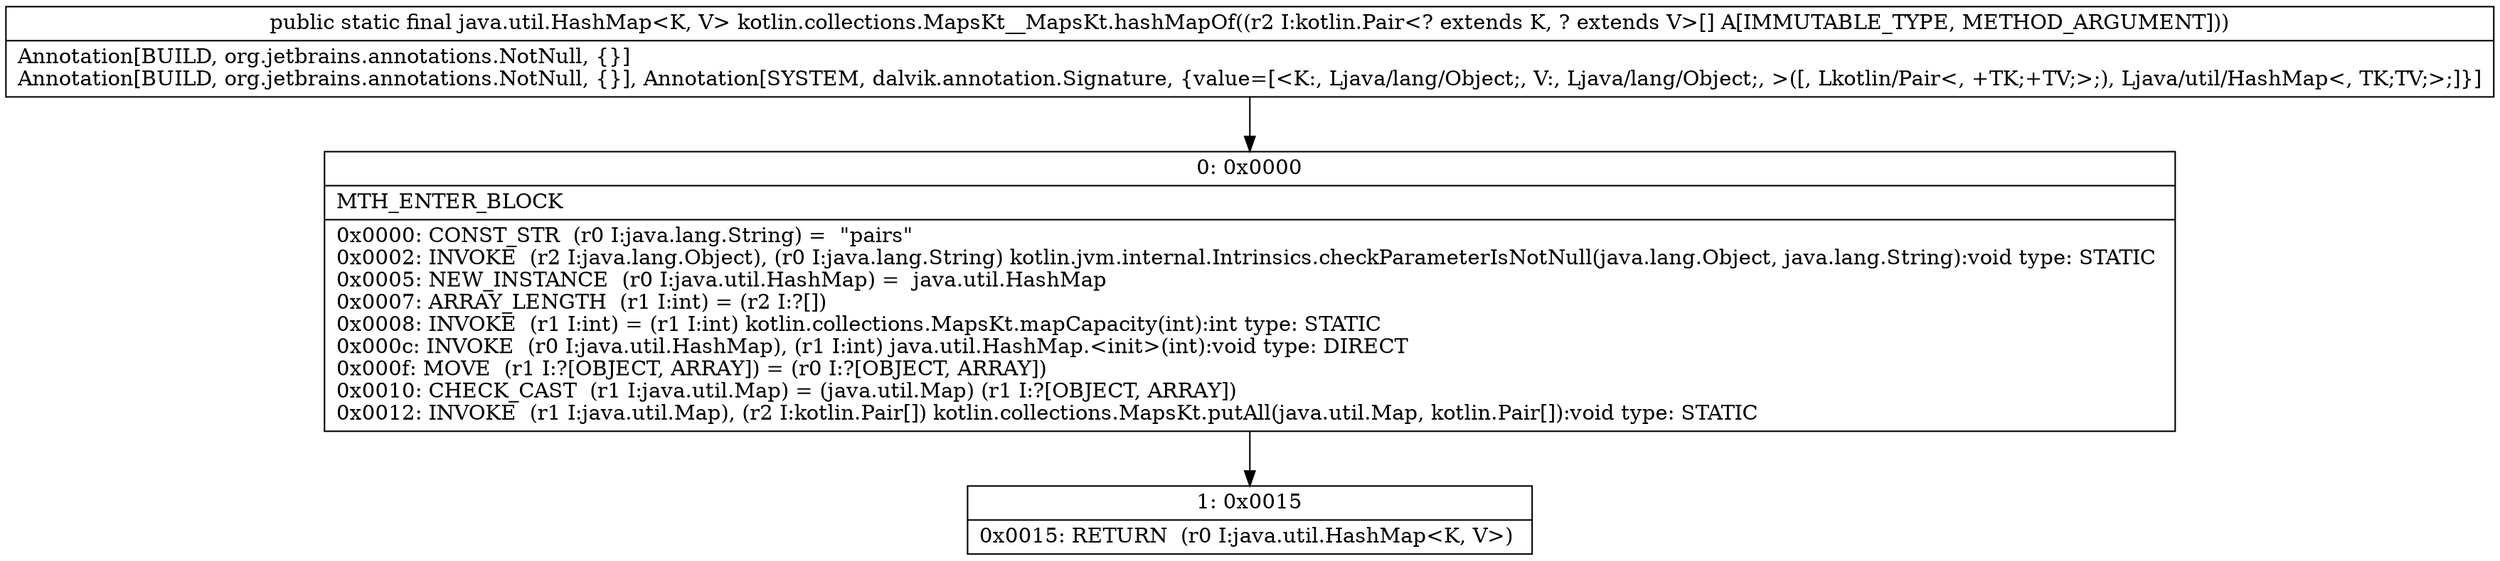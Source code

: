 digraph "CFG forkotlin.collections.MapsKt__MapsKt.hashMapOf([Lkotlin\/Pair;)Ljava\/util\/HashMap;" {
Node_0 [shape=record,label="{0\:\ 0x0000|MTH_ENTER_BLOCK\l|0x0000: CONST_STR  (r0 I:java.lang.String) =  \"pairs\" \l0x0002: INVOKE  (r2 I:java.lang.Object), (r0 I:java.lang.String) kotlin.jvm.internal.Intrinsics.checkParameterIsNotNull(java.lang.Object, java.lang.String):void type: STATIC \l0x0005: NEW_INSTANCE  (r0 I:java.util.HashMap) =  java.util.HashMap \l0x0007: ARRAY_LENGTH  (r1 I:int) = (r2 I:?[]) \l0x0008: INVOKE  (r1 I:int) = (r1 I:int) kotlin.collections.MapsKt.mapCapacity(int):int type: STATIC \l0x000c: INVOKE  (r0 I:java.util.HashMap), (r1 I:int) java.util.HashMap.\<init\>(int):void type: DIRECT \l0x000f: MOVE  (r1 I:?[OBJECT, ARRAY]) = (r0 I:?[OBJECT, ARRAY]) \l0x0010: CHECK_CAST  (r1 I:java.util.Map) = (java.util.Map) (r1 I:?[OBJECT, ARRAY]) \l0x0012: INVOKE  (r1 I:java.util.Map), (r2 I:kotlin.Pair[]) kotlin.collections.MapsKt.putAll(java.util.Map, kotlin.Pair[]):void type: STATIC \l}"];
Node_1 [shape=record,label="{1\:\ 0x0015|0x0015: RETURN  (r0 I:java.util.HashMap\<K, V\>) \l}"];
MethodNode[shape=record,label="{public static final java.util.HashMap\<K, V\> kotlin.collections.MapsKt__MapsKt.hashMapOf((r2 I:kotlin.Pair\<? extends K, ? extends V\>[] A[IMMUTABLE_TYPE, METHOD_ARGUMENT]))  | Annotation[BUILD, org.jetbrains.annotations.NotNull, \{\}]\lAnnotation[BUILD, org.jetbrains.annotations.NotNull, \{\}], Annotation[SYSTEM, dalvik.annotation.Signature, \{value=[\<K:, Ljava\/lang\/Object;, V:, Ljava\/lang\/Object;, \>([, Lkotlin\/Pair\<, +TK;+TV;\>;), Ljava\/util\/HashMap\<, TK;TV;\>;]\}]\l}"];
MethodNode -> Node_0;
Node_0 -> Node_1;
}

